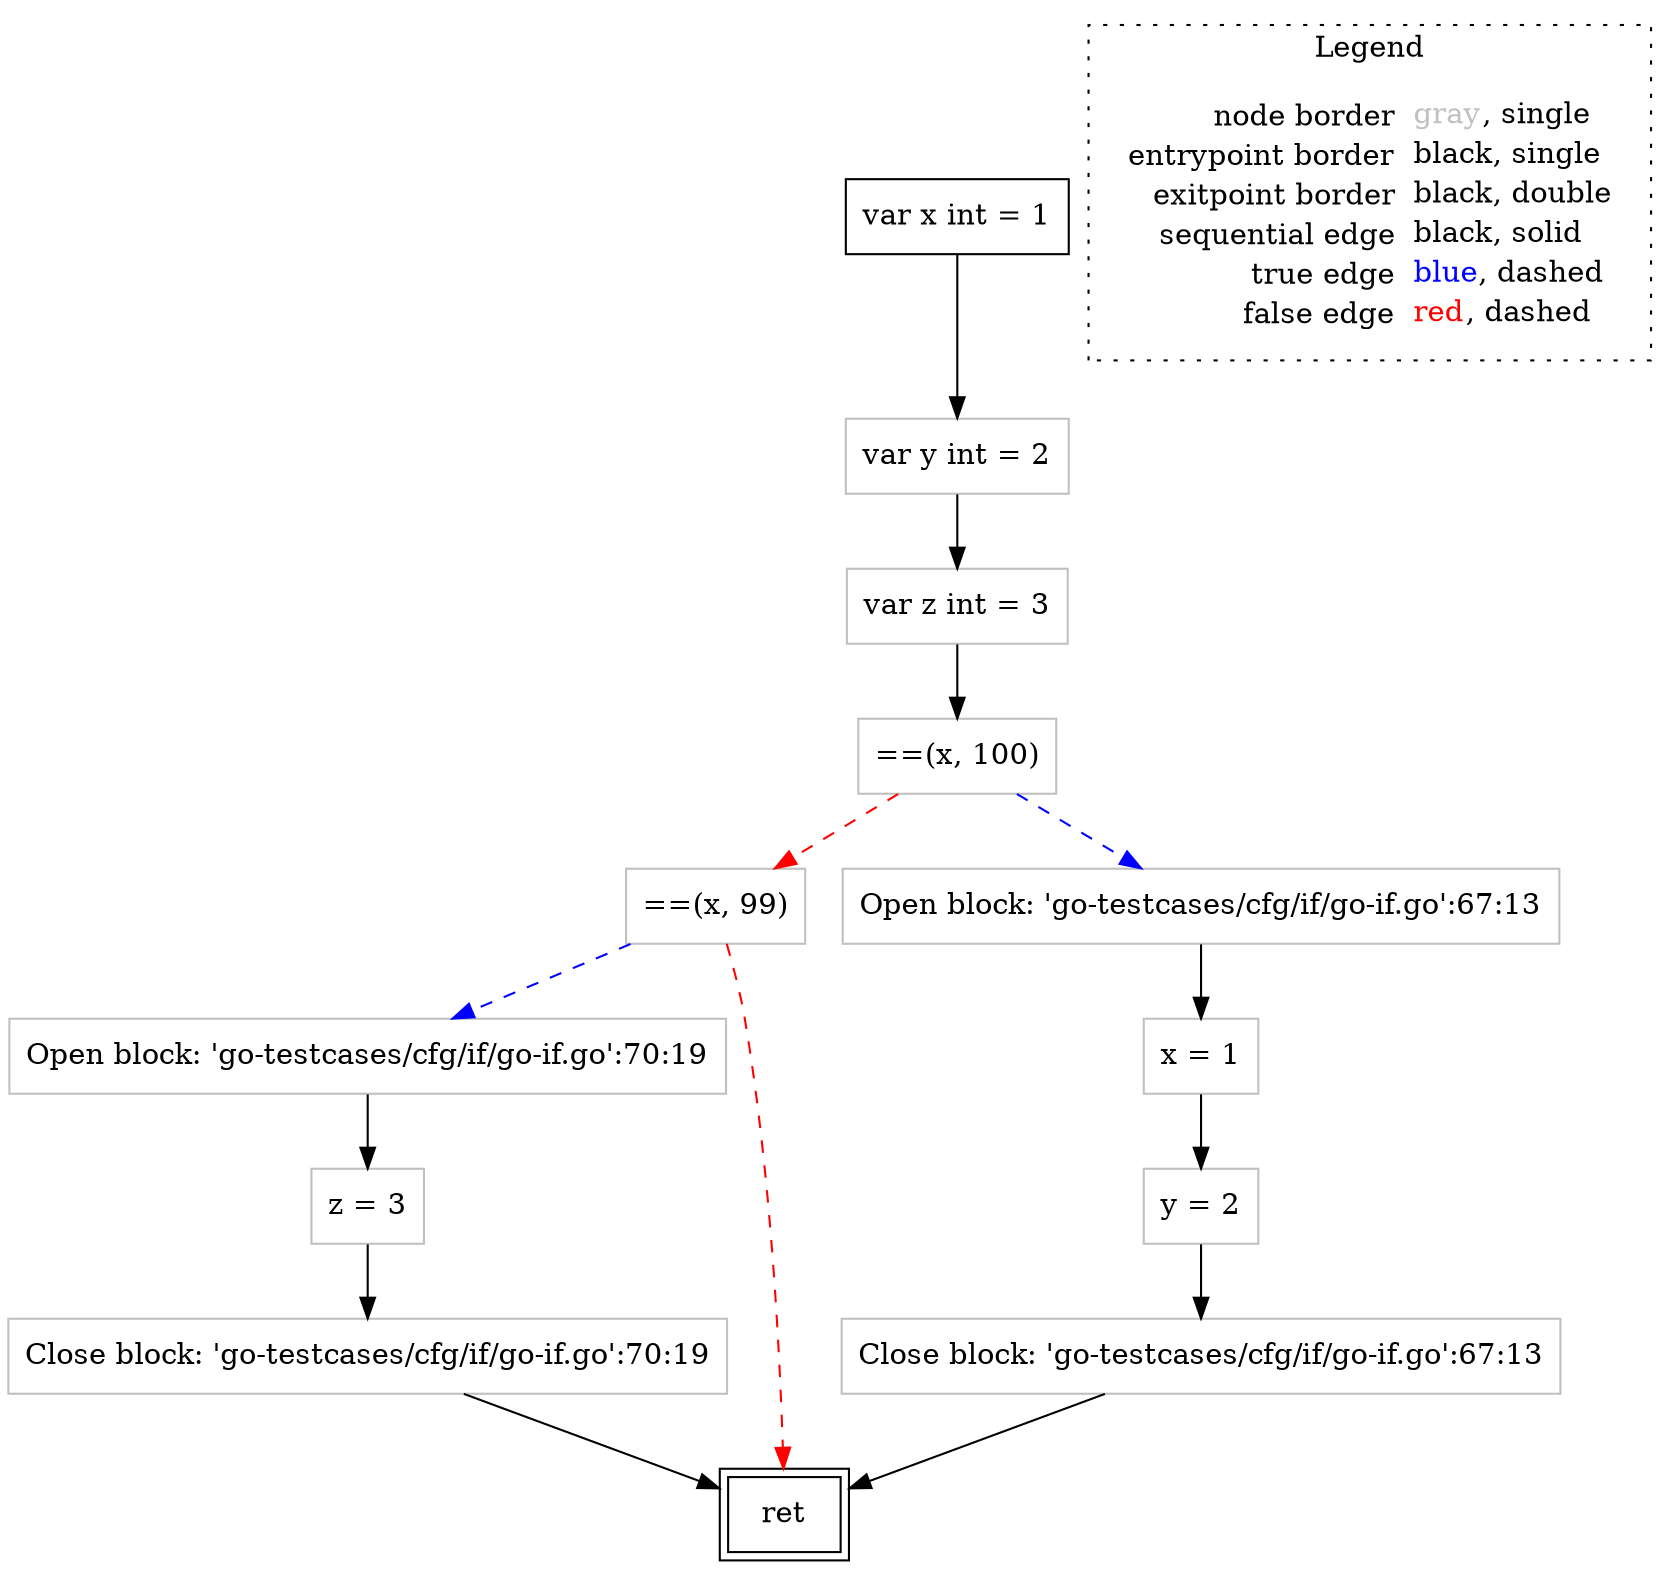 digraph {
	"node0" [shape="rect",color="black",label=<var x int = 1>];
	"node1" [shape="rect",color="gray",label=<y = 2>];
	"node2" [shape="rect",color="gray",label=<Close block: 'go-testcases/cfg/if/go-if.go':67:13>];
	"node3" [shape="rect",color="gray",label=<==(x, 100)>];
	"node4" [shape="rect",color="gray",label=<var z int = 3>];
	"node5" [shape="rect",color="gray",label=<x = 1>];
	"node6" [shape="rect",color="gray",label=<z = 3>];
	"node7" [shape="rect",color="gray",label=<==(x, 99)>];
	"node8" [shape="rect",color="gray",label=<Close block: 'go-testcases/cfg/if/go-if.go':70:19>];
	"node9" [shape="rect",color="gray",label=<Open block: 'go-testcases/cfg/if/go-if.go':67:13>];
	"node10" [shape="rect",color="gray",label=<Open block: 'go-testcases/cfg/if/go-if.go':70:19>];
	"node11" [shape="rect",color="black",peripheries="2",label=<ret>];
	"node12" [shape="rect",color="gray",label=<var y int = 2>];
	"node1" -> "node2" [color="black"];
	"node2" -> "node11" [color="black"];
	"node3" -> "node7" [color="red",style="dashed"];
	"node3" -> "node9" [color="blue",style="dashed"];
	"node0" -> "node12" [color="black"];
	"node4" -> "node3" [color="black"];
	"node5" -> "node1" [color="black"];
	"node6" -> "node8" [color="black"];
	"node7" -> "node11" [color="red",style="dashed"];
	"node7" -> "node10" [color="blue",style="dashed"];
	"node8" -> "node11" [color="black"];
	"node9" -> "node5" [color="black"];
	"node10" -> "node6" [color="black"];
	"node12" -> "node4" [color="black"];
subgraph cluster_legend {
	label="Legend";
	style=dotted;
	node [shape=plaintext];
	"legend" [label=<<table border="0" cellpadding="2" cellspacing="0" cellborder="0"><tr><td align="right">node border&nbsp;</td><td align="left"><font color="gray">gray</font>, single</td></tr><tr><td align="right">entrypoint border&nbsp;</td><td align="left"><font color="black">black</font>, single</td></tr><tr><td align="right">exitpoint border&nbsp;</td><td align="left"><font color="black">black</font>, double</td></tr><tr><td align="right">sequential edge&nbsp;</td><td align="left"><font color="black">black</font>, solid</td></tr><tr><td align="right">true edge&nbsp;</td><td align="left"><font color="blue">blue</font>, dashed</td></tr><tr><td align="right">false edge&nbsp;</td><td align="left"><font color="red">red</font>, dashed</td></tr></table>>];
}

}
